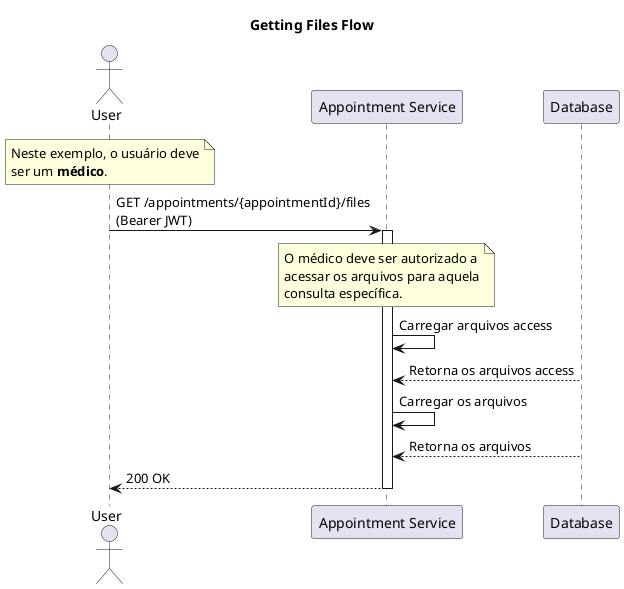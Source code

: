 @startuml get_files

title Getting Files Flow

actor "User" as user
participant "Appointment Service" as appointment_service
participant "Database" as database

note over user
Neste exemplo, o usuário deve
ser um **médico**.
end note

user -> appointment_service: GET /appointments/{appointmentId}/files\n(Bearer JWT)

activate appointment_service

note over appointment_service
O médico deve ser autorizado a
acessar os arquivos para aquela
consulta específica.
end note

appointment_service -> appointment_service: Carregar arquivos access
database --> appointment_service: Retorna os arquivos access
appointment_service -> appointment_service: Carregar os arquivos
database --> appointment_service: Retorna os arquivos
appointment_service --> user: 200 OK
deactivate appointment_service

@enduml
